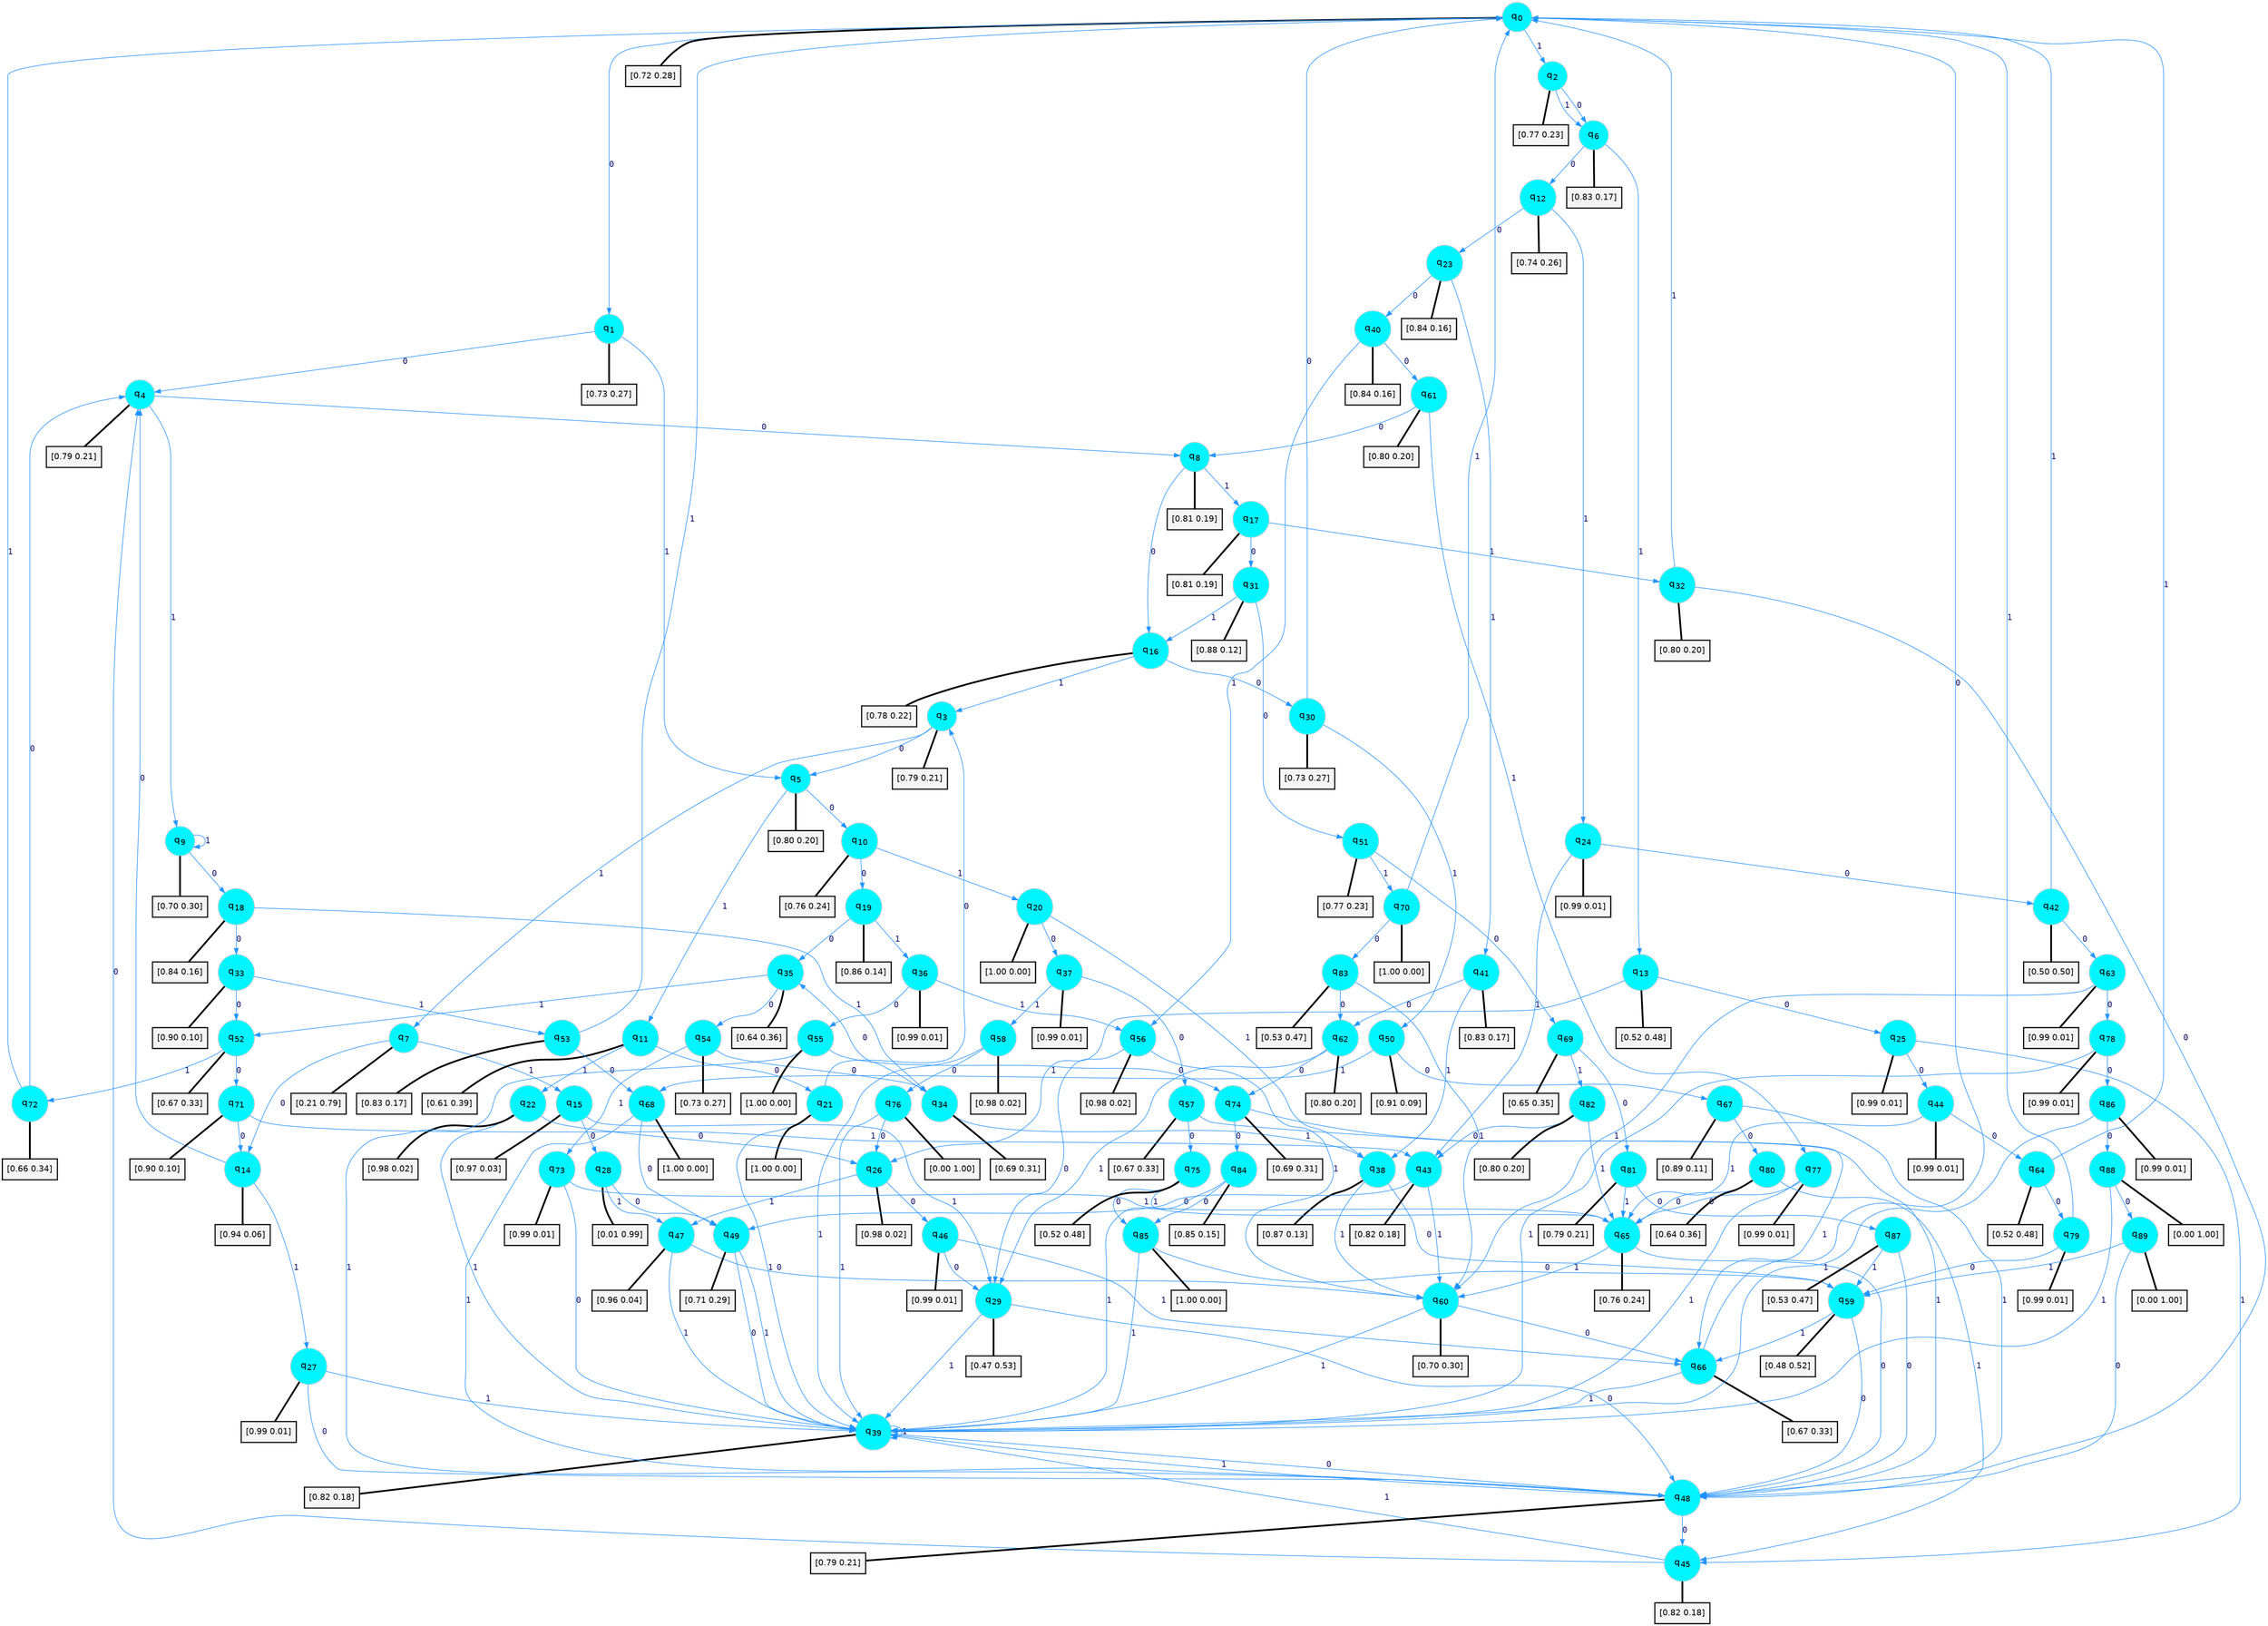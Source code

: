 digraph G {
graph [
bgcolor=transparent, dpi=300, rankdir=TD, size="40,25"];
node [
color=gray, fillcolor=turquoise1, fontcolor=black, fontname=Helvetica, fontsize=16, fontweight=bold, shape=circle, style=filled];
edge [
arrowsize=1, color=dodgerblue1, fontcolor=midnightblue, fontname=courier, fontweight=bold, penwidth=1, style=solid, weight=20];
0[label=<q<SUB>0</SUB>>];
1[label=<q<SUB>1</SUB>>];
2[label=<q<SUB>2</SUB>>];
3[label=<q<SUB>3</SUB>>];
4[label=<q<SUB>4</SUB>>];
5[label=<q<SUB>5</SUB>>];
6[label=<q<SUB>6</SUB>>];
7[label=<q<SUB>7</SUB>>];
8[label=<q<SUB>8</SUB>>];
9[label=<q<SUB>9</SUB>>];
10[label=<q<SUB>10</SUB>>];
11[label=<q<SUB>11</SUB>>];
12[label=<q<SUB>12</SUB>>];
13[label=<q<SUB>13</SUB>>];
14[label=<q<SUB>14</SUB>>];
15[label=<q<SUB>15</SUB>>];
16[label=<q<SUB>16</SUB>>];
17[label=<q<SUB>17</SUB>>];
18[label=<q<SUB>18</SUB>>];
19[label=<q<SUB>19</SUB>>];
20[label=<q<SUB>20</SUB>>];
21[label=<q<SUB>21</SUB>>];
22[label=<q<SUB>22</SUB>>];
23[label=<q<SUB>23</SUB>>];
24[label=<q<SUB>24</SUB>>];
25[label=<q<SUB>25</SUB>>];
26[label=<q<SUB>26</SUB>>];
27[label=<q<SUB>27</SUB>>];
28[label=<q<SUB>28</SUB>>];
29[label=<q<SUB>29</SUB>>];
30[label=<q<SUB>30</SUB>>];
31[label=<q<SUB>31</SUB>>];
32[label=<q<SUB>32</SUB>>];
33[label=<q<SUB>33</SUB>>];
34[label=<q<SUB>34</SUB>>];
35[label=<q<SUB>35</SUB>>];
36[label=<q<SUB>36</SUB>>];
37[label=<q<SUB>37</SUB>>];
38[label=<q<SUB>38</SUB>>];
39[label=<q<SUB>39</SUB>>];
40[label=<q<SUB>40</SUB>>];
41[label=<q<SUB>41</SUB>>];
42[label=<q<SUB>42</SUB>>];
43[label=<q<SUB>43</SUB>>];
44[label=<q<SUB>44</SUB>>];
45[label=<q<SUB>45</SUB>>];
46[label=<q<SUB>46</SUB>>];
47[label=<q<SUB>47</SUB>>];
48[label=<q<SUB>48</SUB>>];
49[label=<q<SUB>49</SUB>>];
50[label=<q<SUB>50</SUB>>];
51[label=<q<SUB>51</SUB>>];
52[label=<q<SUB>52</SUB>>];
53[label=<q<SUB>53</SUB>>];
54[label=<q<SUB>54</SUB>>];
55[label=<q<SUB>55</SUB>>];
56[label=<q<SUB>56</SUB>>];
57[label=<q<SUB>57</SUB>>];
58[label=<q<SUB>58</SUB>>];
59[label=<q<SUB>59</SUB>>];
60[label=<q<SUB>60</SUB>>];
61[label=<q<SUB>61</SUB>>];
62[label=<q<SUB>62</SUB>>];
63[label=<q<SUB>63</SUB>>];
64[label=<q<SUB>64</SUB>>];
65[label=<q<SUB>65</SUB>>];
66[label=<q<SUB>66</SUB>>];
67[label=<q<SUB>67</SUB>>];
68[label=<q<SUB>68</SUB>>];
69[label=<q<SUB>69</SUB>>];
70[label=<q<SUB>70</SUB>>];
71[label=<q<SUB>71</SUB>>];
72[label=<q<SUB>72</SUB>>];
73[label=<q<SUB>73</SUB>>];
74[label=<q<SUB>74</SUB>>];
75[label=<q<SUB>75</SUB>>];
76[label=<q<SUB>76</SUB>>];
77[label=<q<SUB>77</SUB>>];
78[label=<q<SUB>78</SUB>>];
79[label=<q<SUB>79</SUB>>];
80[label=<q<SUB>80</SUB>>];
81[label=<q<SUB>81</SUB>>];
82[label=<q<SUB>82</SUB>>];
83[label=<q<SUB>83</SUB>>];
84[label=<q<SUB>84</SUB>>];
85[label=<q<SUB>85</SUB>>];
86[label=<q<SUB>86</SUB>>];
87[label=<q<SUB>87</SUB>>];
88[label=<q<SUB>88</SUB>>];
89[label=<q<SUB>89</SUB>>];
90[label="[0.72 0.28]", shape=box,fontcolor=black, fontname=Helvetica, fontsize=14, penwidth=2, fillcolor=whitesmoke,color=black];
91[label="[0.73 0.27]", shape=box,fontcolor=black, fontname=Helvetica, fontsize=14, penwidth=2, fillcolor=whitesmoke,color=black];
92[label="[0.77 0.23]", shape=box,fontcolor=black, fontname=Helvetica, fontsize=14, penwidth=2, fillcolor=whitesmoke,color=black];
93[label="[0.79 0.21]", shape=box,fontcolor=black, fontname=Helvetica, fontsize=14, penwidth=2, fillcolor=whitesmoke,color=black];
94[label="[0.79 0.21]", shape=box,fontcolor=black, fontname=Helvetica, fontsize=14, penwidth=2, fillcolor=whitesmoke,color=black];
95[label="[0.80 0.20]", shape=box,fontcolor=black, fontname=Helvetica, fontsize=14, penwidth=2, fillcolor=whitesmoke,color=black];
96[label="[0.83 0.17]", shape=box,fontcolor=black, fontname=Helvetica, fontsize=14, penwidth=2, fillcolor=whitesmoke,color=black];
97[label="[0.21 0.79]", shape=box,fontcolor=black, fontname=Helvetica, fontsize=14, penwidth=2, fillcolor=whitesmoke,color=black];
98[label="[0.81 0.19]", shape=box,fontcolor=black, fontname=Helvetica, fontsize=14, penwidth=2, fillcolor=whitesmoke,color=black];
99[label="[0.70 0.30]", shape=box,fontcolor=black, fontname=Helvetica, fontsize=14, penwidth=2, fillcolor=whitesmoke,color=black];
100[label="[0.76 0.24]", shape=box,fontcolor=black, fontname=Helvetica, fontsize=14, penwidth=2, fillcolor=whitesmoke,color=black];
101[label="[0.61 0.39]", shape=box,fontcolor=black, fontname=Helvetica, fontsize=14, penwidth=2, fillcolor=whitesmoke,color=black];
102[label="[0.74 0.26]", shape=box,fontcolor=black, fontname=Helvetica, fontsize=14, penwidth=2, fillcolor=whitesmoke,color=black];
103[label="[0.52 0.48]", shape=box,fontcolor=black, fontname=Helvetica, fontsize=14, penwidth=2, fillcolor=whitesmoke,color=black];
104[label="[0.94 0.06]", shape=box,fontcolor=black, fontname=Helvetica, fontsize=14, penwidth=2, fillcolor=whitesmoke,color=black];
105[label="[0.97 0.03]", shape=box,fontcolor=black, fontname=Helvetica, fontsize=14, penwidth=2, fillcolor=whitesmoke,color=black];
106[label="[0.78 0.22]", shape=box,fontcolor=black, fontname=Helvetica, fontsize=14, penwidth=2, fillcolor=whitesmoke,color=black];
107[label="[0.81 0.19]", shape=box,fontcolor=black, fontname=Helvetica, fontsize=14, penwidth=2, fillcolor=whitesmoke,color=black];
108[label="[0.84 0.16]", shape=box,fontcolor=black, fontname=Helvetica, fontsize=14, penwidth=2, fillcolor=whitesmoke,color=black];
109[label="[0.86 0.14]", shape=box,fontcolor=black, fontname=Helvetica, fontsize=14, penwidth=2, fillcolor=whitesmoke,color=black];
110[label="[1.00 0.00]", shape=box,fontcolor=black, fontname=Helvetica, fontsize=14, penwidth=2, fillcolor=whitesmoke,color=black];
111[label="[1.00 0.00]", shape=box,fontcolor=black, fontname=Helvetica, fontsize=14, penwidth=2, fillcolor=whitesmoke,color=black];
112[label="[0.98 0.02]", shape=box,fontcolor=black, fontname=Helvetica, fontsize=14, penwidth=2, fillcolor=whitesmoke,color=black];
113[label="[0.84 0.16]", shape=box,fontcolor=black, fontname=Helvetica, fontsize=14, penwidth=2, fillcolor=whitesmoke,color=black];
114[label="[0.99 0.01]", shape=box,fontcolor=black, fontname=Helvetica, fontsize=14, penwidth=2, fillcolor=whitesmoke,color=black];
115[label="[0.99 0.01]", shape=box,fontcolor=black, fontname=Helvetica, fontsize=14, penwidth=2, fillcolor=whitesmoke,color=black];
116[label="[0.98 0.02]", shape=box,fontcolor=black, fontname=Helvetica, fontsize=14, penwidth=2, fillcolor=whitesmoke,color=black];
117[label="[0.99 0.01]", shape=box,fontcolor=black, fontname=Helvetica, fontsize=14, penwidth=2, fillcolor=whitesmoke,color=black];
118[label="[0.01 0.99]", shape=box,fontcolor=black, fontname=Helvetica, fontsize=14, penwidth=2, fillcolor=whitesmoke,color=black];
119[label="[0.47 0.53]", shape=box,fontcolor=black, fontname=Helvetica, fontsize=14, penwidth=2, fillcolor=whitesmoke,color=black];
120[label="[0.73 0.27]", shape=box,fontcolor=black, fontname=Helvetica, fontsize=14, penwidth=2, fillcolor=whitesmoke,color=black];
121[label="[0.88 0.12]", shape=box,fontcolor=black, fontname=Helvetica, fontsize=14, penwidth=2, fillcolor=whitesmoke,color=black];
122[label="[0.80 0.20]", shape=box,fontcolor=black, fontname=Helvetica, fontsize=14, penwidth=2, fillcolor=whitesmoke,color=black];
123[label="[0.90 0.10]", shape=box,fontcolor=black, fontname=Helvetica, fontsize=14, penwidth=2, fillcolor=whitesmoke,color=black];
124[label="[0.69 0.31]", shape=box,fontcolor=black, fontname=Helvetica, fontsize=14, penwidth=2, fillcolor=whitesmoke,color=black];
125[label="[0.64 0.36]", shape=box,fontcolor=black, fontname=Helvetica, fontsize=14, penwidth=2, fillcolor=whitesmoke,color=black];
126[label="[0.99 0.01]", shape=box,fontcolor=black, fontname=Helvetica, fontsize=14, penwidth=2, fillcolor=whitesmoke,color=black];
127[label="[0.99 0.01]", shape=box,fontcolor=black, fontname=Helvetica, fontsize=14, penwidth=2, fillcolor=whitesmoke,color=black];
128[label="[0.87 0.13]", shape=box,fontcolor=black, fontname=Helvetica, fontsize=14, penwidth=2, fillcolor=whitesmoke,color=black];
129[label="[0.82 0.18]", shape=box,fontcolor=black, fontname=Helvetica, fontsize=14, penwidth=2, fillcolor=whitesmoke,color=black];
130[label="[0.84 0.16]", shape=box,fontcolor=black, fontname=Helvetica, fontsize=14, penwidth=2, fillcolor=whitesmoke,color=black];
131[label="[0.83 0.17]", shape=box,fontcolor=black, fontname=Helvetica, fontsize=14, penwidth=2, fillcolor=whitesmoke,color=black];
132[label="[0.50 0.50]", shape=box,fontcolor=black, fontname=Helvetica, fontsize=14, penwidth=2, fillcolor=whitesmoke,color=black];
133[label="[0.82 0.18]", shape=box,fontcolor=black, fontname=Helvetica, fontsize=14, penwidth=2, fillcolor=whitesmoke,color=black];
134[label="[0.99 0.01]", shape=box,fontcolor=black, fontname=Helvetica, fontsize=14, penwidth=2, fillcolor=whitesmoke,color=black];
135[label="[0.82 0.18]", shape=box,fontcolor=black, fontname=Helvetica, fontsize=14, penwidth=2, fillcolor=whitesmoke,color=black];
136[label="[0.99 0.01]", shape=box,fontcolor=black, fontname=Helvetica, fontsize=14, penwidth=2, fillcolor=whitesmoke,color=black];
137[label="[0.96 0.04]", shape=box,fontcolor=black, fontname=Helvetica, fontsize=14, penwidth=2, fillcolor=whitesmoke,color=black];
138[label="[0.79 0.21]", shape=box,fontcolor=black, fontname=Helvetica, fontsize=14, penwidth=2, fillcolor=whitesmoke,color=black];
139[label="[0.71 0.29]", shape=box,fontcolor=black, fontname=Helvetica, fontsize=14, penwidth=2, fillcolor=whitesmoke,color=black];
140[label="[0.91 0.09]", shape=box,fontcolor=black, fontname=Helvetica, fontsize=14, penwidth=2, fillcolor=whitesmoke,color=black];
141[label="[0.77 0.23]", shape=box,fontcolor=black, fontname=Helvetica, fontsize=14, penwidth=2, fillcolor=whitesmoke,color=black];
142[label="[0.67 0.33]", shape=box,fontcolor=black, fontname=Helvetica, fontsize=14, penwidth=2, fillcolor=whitesmoke,color=black];
143[label="[0.83 0.17]", shape=box,fontcolor=black, fontname=Helvetica, fontsize=14, penwidth=2, fillcolor=whitesmoke,color=black];
144[label="[0.73 0.27]", shape=box,fontcolor=black, fontname=Helvetica, fontsize=14, penwidth=2, fillcolor=whitesmoke,color=black];
145[label="[1.00 0.00]", shape=box,fontcolor=black, fontname=Helvetica, fontsize=14, penwidth=2, fillcolor=whitesmoke,color=black];
146[label="[0.98 0.02]", shape=box,fontcolor=black, fontname=Helvetica, fontsize=14, penwidth=2, fillcolor=whitesmoke,color=black];
147[label="[0.67 0.33]", shape=box,fontcolor=black, fontname=Helvetica, fontsize=14, penwidth=2, fillcolor=whitesmoke,color=black];
148[label="[0.98 0.02]", shape=box,fontcolor=black, fontname=Helvetica, fontsize=14, penwidth=2, fillcolor=whitesmoke,color=black];
149[label="[0.48 0.52]", shape=box,fontcolor=black, fontname=Helvetica, fontsize=14, penwidth=2, fillcolor=whitesmoke,color=black];
150[label="[0.70 0.30]", shape=box,fontcolor=black, fontname=Helvetica, fontsize=14, penwidth=2, fillcolor=whitesmoke,color=black];
151[label="[0.80 0.20]", shape=box,fontcolor=black, fontname=Helvetica, fontsize=14, penwidth=2, fillcolor=whitesmoke,color=black];
152[label="[0.80 0.20]", shape=box,fontcolor=black, fontname=Helvetica, fontsize=14, penwidth=2, fillcolor=whitesmoke,color=black];
153[label="[0.99 0.01]", shape=box,fontcolor=black, fontname=Helvetica, fontsize=14, penwidth=2, fillcolor=whitesmoke,color=black];
154[label="[0.52 0.48]", shape=box,fontcolor=black, fontname=Helvetica, fontsize=14, penwidth=2, fillcolor=whitesmoke,color=black];
155[label="[0.76 0.24]", shape=box,fontcolor=black, fontname=Helvetica, fontsize=14, penwidth=2, fillcolor=whitesmoke,color=black];
156[label="[0.67 0.33]", shape=box,fontcolor=black, fontname=Helvetica, fontsize=14, penwidth=2, fillcolor=whitesmoke,color=black];
157[label="[0.89 0.11]", shape=box,fontcolor=black, fontname=Helvetica, fontsize=14, penwidth=2, fillcolor=whitesmoke,color=black];
158[label="[1.00 0.00]", shape=box,fontcolor=black, fontname=Helvetica, fontsize=14, penwidth=2, fillcolor=whitesmoke,color=black];
159[label="[0.65 0.35]", shape=box,fontcolor=black, fontname=Helvetica, fontsize=14, penwidth=2, fillcolor=whitesmoke,color=black];
160[label="[1.00 0.00]", shape=box,fontcolor=black, fontname=Helvetica, fontsize=14, penwidth=2, fillcolor=whitesmoke,color=black];
161[label="[0.90 0.10]", shape=box,fontcolor=black, fontname=Helvetica, fontsize=14, penwidth=2, fillcolor=whitesmoke,color=black];
162[label="[0.66 0.34]", shape=box,fontcolor=black, fontname=Helvetica, fontsize=14, penwidth=2, fillcolor=whitesmoke,color=black];
163[label="[0.99 0.01]", shape=box,fontcolor=black, fontname=Helvetica, fontsize=14, penwidth=2, fillcolor=whitesmoke,color=black];
164[label="[0.69 0.31]", shape=box,fontcolor=black, fontname=Helvetica, fontsize=14, penwidth=2, fillcolor=whitesmoke,color=black];
165[label="[0.52 0.48]", shape=box,fontcolor=black, fontname=Helvetica, fontsize=14, penwidth=2, fillcolor=whitesmoke,color=black];
166[label="[0.00 1.00]", shape=box,fontcolor=black, fontname=Helvetica, fontsize=14, penwidth=2, fillcolor=whitesmoke,color=black];
167[label="[0.99 0.01]", shape=box,fontcolor=black, fontname=Helvetica, fontsize=14, penwidth=2, fillcolor=whitesmoke,color=black];
168[label="[0.99 0.01]", shape=box,fontcolor=black, fontname=Helvetica, fontsize=14, penwidth=2, fillcolor=whitesmoke,color=black];
169[label="[0.99 0.01]", shape=box,fontcolor=black, fontname=Helvetica, fontsize=14, penwidth=2, fillcolor=whitesmoke,color=black];
170[label="[0.64 0.36]", shape=box,fontcolor=black, fontname=Helvetica, fontsize=14, penwidth=2, fillcolor=whitesmoke,color=black];
171[label="[0.79 0.21]", shape=box,fontcolor=black, fontname=Helvetica, fontsize=14, penwidth=2, fillcolor=whitesmoke,color=black];
172[label="[0.80 0.20]", shape=box,fontcolor=black, fontname=Helvetica, fontsize=14, penwidth=2, fillcolor=whitesmoke,color=black];
173[label="[0.53 0.47]", shape=box,fontcolor=black, fontname=Helvetica, fontsize=14, penwidth=2, fillcolor=whitesmoke,color=black];
174[label="[0.85 0.15]", shape=box,fontcolor=black, fontname=Helvetica, fontsize=14, penwidth=2, fillcolor=whitesmoke,color=black];
175[label="[1.00 0.00]", shape=box,fontcolor=black, fontname=Helvetica, fontsize=14, penwidth=2, fillcolor=whitesmoke,color=black];
176[label="[0.99 0.01]", shape=box,fontcolor=black, fontname=Helvetica, fontsize=14, penwidth=2, fillcolor=whitesmoke,color=black];
177[label="[0.53 0.47]", shape=box,fontcolor=black, fontname=Helvetica, fontsize=14, penwidth=2, fillcolor=whitesmoke,color=black];
178[label="[0.00 1.00]", shape=box,fontcolor=black, fontname=Helvetica, fontsize=14, penwidth=2, fillcolor=whitesmoke,color=black];
179[label="[0.00 1.00]", shape=box,fontcolor=black, fontname=Helvetica, fontsize=14, penwidth=2, fillcolor=whitesmoke,color=black];
0->1 [label=0];
0->2 [label=1];
0->90 [arrowhead=none, penwidth=3,color=black];
1->4 [label=0];
1->5 [label=1];
1->91 [arrowhead=none, penwidth=3,color=black];
2->6 [label=0];
2->6 [label=1];
2->92 [arrowhead=none, penwidth=3,color=black];
3->5 [label=0];
3->7 [label=1];
3->93 [arrowhead=none, penwidth=3,color=black];
4->8 [label=0];
4->9 [label=1];
4->94 [arrowhead=none, penwidth=3,color=black];
5->10 [label=0];
5->11 [label=1];
5->95 [arrowhead=none, penwidth=3,color=black];
6->12 [label=0];
6->13 [label=1];
6->96 [arrowhead=none, penwidth=3,color=black];
7->14 [label=0];
7->15 [label=1];
7->97 [arrowhead=none, penwidth=3,color=black];
8->16 [label=0];
8->17 [label=1];
8->98 [arrowhead=none, penwidth=3,color=black];
9->18 [label=0];
9->9 [label=1];
9->99 [arrowhead=none, penwidth=3,color=black];
10->19 [label=0];
10->20 [label=1];
10->100 [arrowhead=none, penwidth=3,color=black];
11->21 [label=0];
11->22 [label=1];
11->101 [arrowhead=none, penwidth=3,color=black];
12->23 [label=0];
12->24 [label=1];
12->102 [arrowhead=none, penwidth=3,color=black];
13->25 [label=0];
13->26 [label=1];
13->103 [arrowhead=none, penwidth=3,color=black];
14->4 [label=0];
14->27 [label=1];
14->104 [arrowhead=none, penwidth=3,color=black];
15->28 [label=0];
15->29 [label=1];
15->105 [arrowhead=none, penwidth=3,color=black];
16->30 [label=0];
16->3 [label=1];
16->106 [arrowhead=none, penwidth=3,color=black];
17->31 [label=0];
17->32 [label=1];
17->107 [arrowhead=none, penwidth=3,color=black];
18->33 [label=0];
18->34 [label=1];
18->108 [arrowhead=none, penwidth=3,color=black];
19->35 [label=0];
19->36 [label=1];
19->109 [arrowhead=none, penwidth=3,color=black];
20->37 [label=0];
20->38 [label=1];
20->110 [arrowhead=none, penwidth=3,color=black];
21->3 [label=0];
21->39 [label=1];
21->111 [arrowhead=none, penwidth=3,color=black];
22->26 [label=0];
22->39 [label=1];
22->112 [arrowhead=none, penwidth=3,color=black];
23->40 [label=0];
23->41 [label=1];
23->113 [arrowhead=none, penwidth=3,color=black];
24->42 [label=0];
24->43 [label=1];
24->114 [arrowhead=none, penwidth=3,color=black];
25->44 [label=0];
25->45 [label=1];
25->115 [arrowhead=none, penwidth=3,color=black];
26->46 [label=0];
26->47 [label=1];
26->116 [arrowhead=none, penwidth=3,color=black];
27->48 [label=0];
27->39 [label=1];
27->117 [arrowhead=none, penwidth=3,color=black];
28->49 [label=0];
28->47 [label=1];
28->118 [arrowhead=none, penwidth=3,color=black];
29->48 [label=0];
29->39 [label=1];
29->119 [arrowhead=none, penwidth=3,color=black];
30->0 [label=0];
30->50 [label=1];
30->120 [arrowhead=none, penwidth=3,color=black];
31->51 [label=0];
31->16 [label=1];
31->121 [arrowhead=none, penwidth=3,color=black];
32->48 [label=0];
32->0 [label=1];
32->122 [arrowhead=none, penwidth=3,color=black];
33->52 [label=0];
33->53 [label=1];
33->123 [arrowhead=none, penwidth=3,color=black];
34->35 [label=0];
34->38 [label=1];
34->124 [arrowhead=none, penwidth=3,color=black];
35->54 [label=0];
35->52 [label=1];
35->125 [arrowhead=none, penwidth=3,color=black];
36->55 [label=0];
36->56 [label=1];
36->126 [arrowhead=none, penwidth=3,color=black];
37->57 [label=0];
37->58 [label=1];
37->127 [arrowhead=none, penwidth=3,color=black];
38->59 [label=0];
38->60 [label=1];
38->128 [arrowhead=none, penwidth=3,color=black];
39->48 [label=0];
39->39 [label=1];
39->129 [arrowhead=none, penwidth=3,color=black];
40->61 [label=0];
40->56 [label=1];
40->130 [arrowhead=none, penwidth=3,color=black];
41->62 [label=0];
41->38 [label=1];
41->131 [arrowhead=none, penwidth=3,color=black];
42->63 [label=0];
42->0 [label=1];
42->132 [arrowhead=none, penwidth=3,color=black];
43->49 [label=0];
43->60 [label=1];
43->133 [arrowhead=none, penwidth=3,color=black];
44->64 [label=0];
44->65 [label=1];
44->134 [arrowhead=none, penwidth=3,color=black];
45->4 [label=0];
45->39 [label=1];
45->135 [arrowhead=none, penwidth=3,color=black];
46->29 [label=0];
46->66 [label=1];
46->136 [arrowhead=none, penwidth=3,color=black];
47->60 [label=0];
47->39 [label=1];
47->137 [arrowhead=none, penwidth=3,color=black];
48->45 [label=0];
48->39 [label=1];
48->138 [arrowhead=none, penwidth=3,color=black];
49->39 [label=0];
49->39 [label=1];
49->139 [arrowhead=none, penwidth=3,color=black];
50->67 [label=0];
50->68 [label=1];
50->140 [arrowhead=none, penwidth=3,color=black];
51->69 [label=0];
51->70 [label=1];
51->141 [arrowhead=none, penwidth=3,color=black];
52->71 [label=0];
52->72 [label=1];
52->142 [arrowhead=none, penwidth=3,color=black];
53->68 [label=0];
53->0 [label=1];
53->143 [arrowhead=none, penwidth=3,color=black];
54->34 [label=0];
54->73 [label=1];
54->144 [arrowhead=none, penwidth=3,color=black];
55->74 [label=0];
55->48 [label=1];
55->145 [arrowhead=none, penwidth=3,color=black];
56->29 [label=0];
56->60 [label=1];
56->146 [arrowhead=none, penwidth=3,color=black];
57->75 [label=0];
57->48 [label=1];
57->147 [arrowhead=none, penwidth=3,color=black];
58->76 [label=0];
58->39 [label=1];
58->148 [arrowhead=none, penwidth=3,color=black];
59->48 [label=0];
59->66 [label=1];
59->149 [arrowhead=none, penwidth=3,color=black];
60->66 [label=0];
60->39 [label=1];
60->150 [arrowhead=none, penwidth=3,color=black];
61->8 [label=0];
61->77 [label=1];
61->151 [arrowhead=none, penwidth=3,color=black];
62->74 [label=0];
62->29 [label=1];
62->152 [arrowhead=none, penwidth=3,color=black];
63->78 [label=0];
63->60 [label=1];
63->153 [arrowhead=none, penwidth=3,color=black];
64->79 [label=0];
64->0 [label=1];
64->154 [arrowhead=none, penwidth=3,color=black];
65->48 [label=0];
65->60 [label=1];
65->155 [arrowhead=none, penwidth=3,color=black];
66->0 [label=0];
66->39 [label=1];
66->156 [arrowhead=none, penwidth=3,color=black];
67->80 [label=0];
67->48 [label=1];
67->157 [arrowhead=none, penwidth=3,color=black];
68->49 [label=0];
68->48 [label=1];
68->158 [arrowhead=none, penwidth=3,color=black];
69->81 [label=0];
69->82 [label=1];
69->159 [arrowhead=none, penwidth=3,color=black];
70->83 [label=0];
70->0 [label=1];
70->160 [arrowhead=none, penwidth=3,color=black];
71->14 [label=0];
71->43 [label=1];
71->161 [arrowhead=none, penwidth=3,color=black];
72->4 [label=0];
72->0 [label=1];
72->162 [arrowhead=none, penwidth=3,color=black];
73->39 [label=0];
73->65 [label=1];
73->163 [arrowhead=none, penwidth=3,color=black];
74->84 [label=0];
74->66 [label=1];
74->164 [arrowhead=none, penwidth=3,color=black];
75->85 [label=0];
75->65 [label=1];
75->165 [arrowhead=none, penwidth=3,color=black];
76->26 [label=0];
76->39 [label=1];
76->166 [arrowhead=none, penwidth=3,color=black];
77->65 [label=0];
77->39 [label=1];
77->167 [arrowhead=none, penwidth=3,color=black];
78->86 [label=0];
78->39 [label=1];
78->168 [arrowhead=none, penwidth=3,color=black];
79->59 [label=0];
79->0 [label=1];
79->169 [arrowhead=none, penwidth=3,color=black];
80->65 [label=0];
80->45 [label=1];
80->170 [arrowhead=none, penwidth=3,color=black];
81->87 [label=0];
81->65 [label=1];
81->171 [arrowhead=none, penwidth=3,color=black];
82->43 [label=0];
82->65 [label=1];
82->172 [arrowhead=none, penwidth=3,color=black];
83->62 [label=0];
83->60 [label=1];
83->173 [arrowhead=none, penwidth=3,color=black];
84->85 [label=0];
84->39 [label=1];
84->174 [arrowhead=none, penwidth=3,color=black];
85->59 [label=0];
85->39 [label=1];
85->175 [arrowhead=none, penwidth=3,color=black];
86->88 [label=0];
86->39 [label=1];
86->176 [arrowhead=none, penwidth=3,color=black];
87->48 [label=0];
87->59 [label=1];
87->177 [arrowhead=none, penwidth=3,color=black];
88->89 [label=0];
88->39 [label=1];
88->178 [arrowhead=none, penwidth=3,color=black];
89->48 [label=0];
89->59 [label=1];
89->179 [arrowhead=none, penwidth=3,color=black];
}

